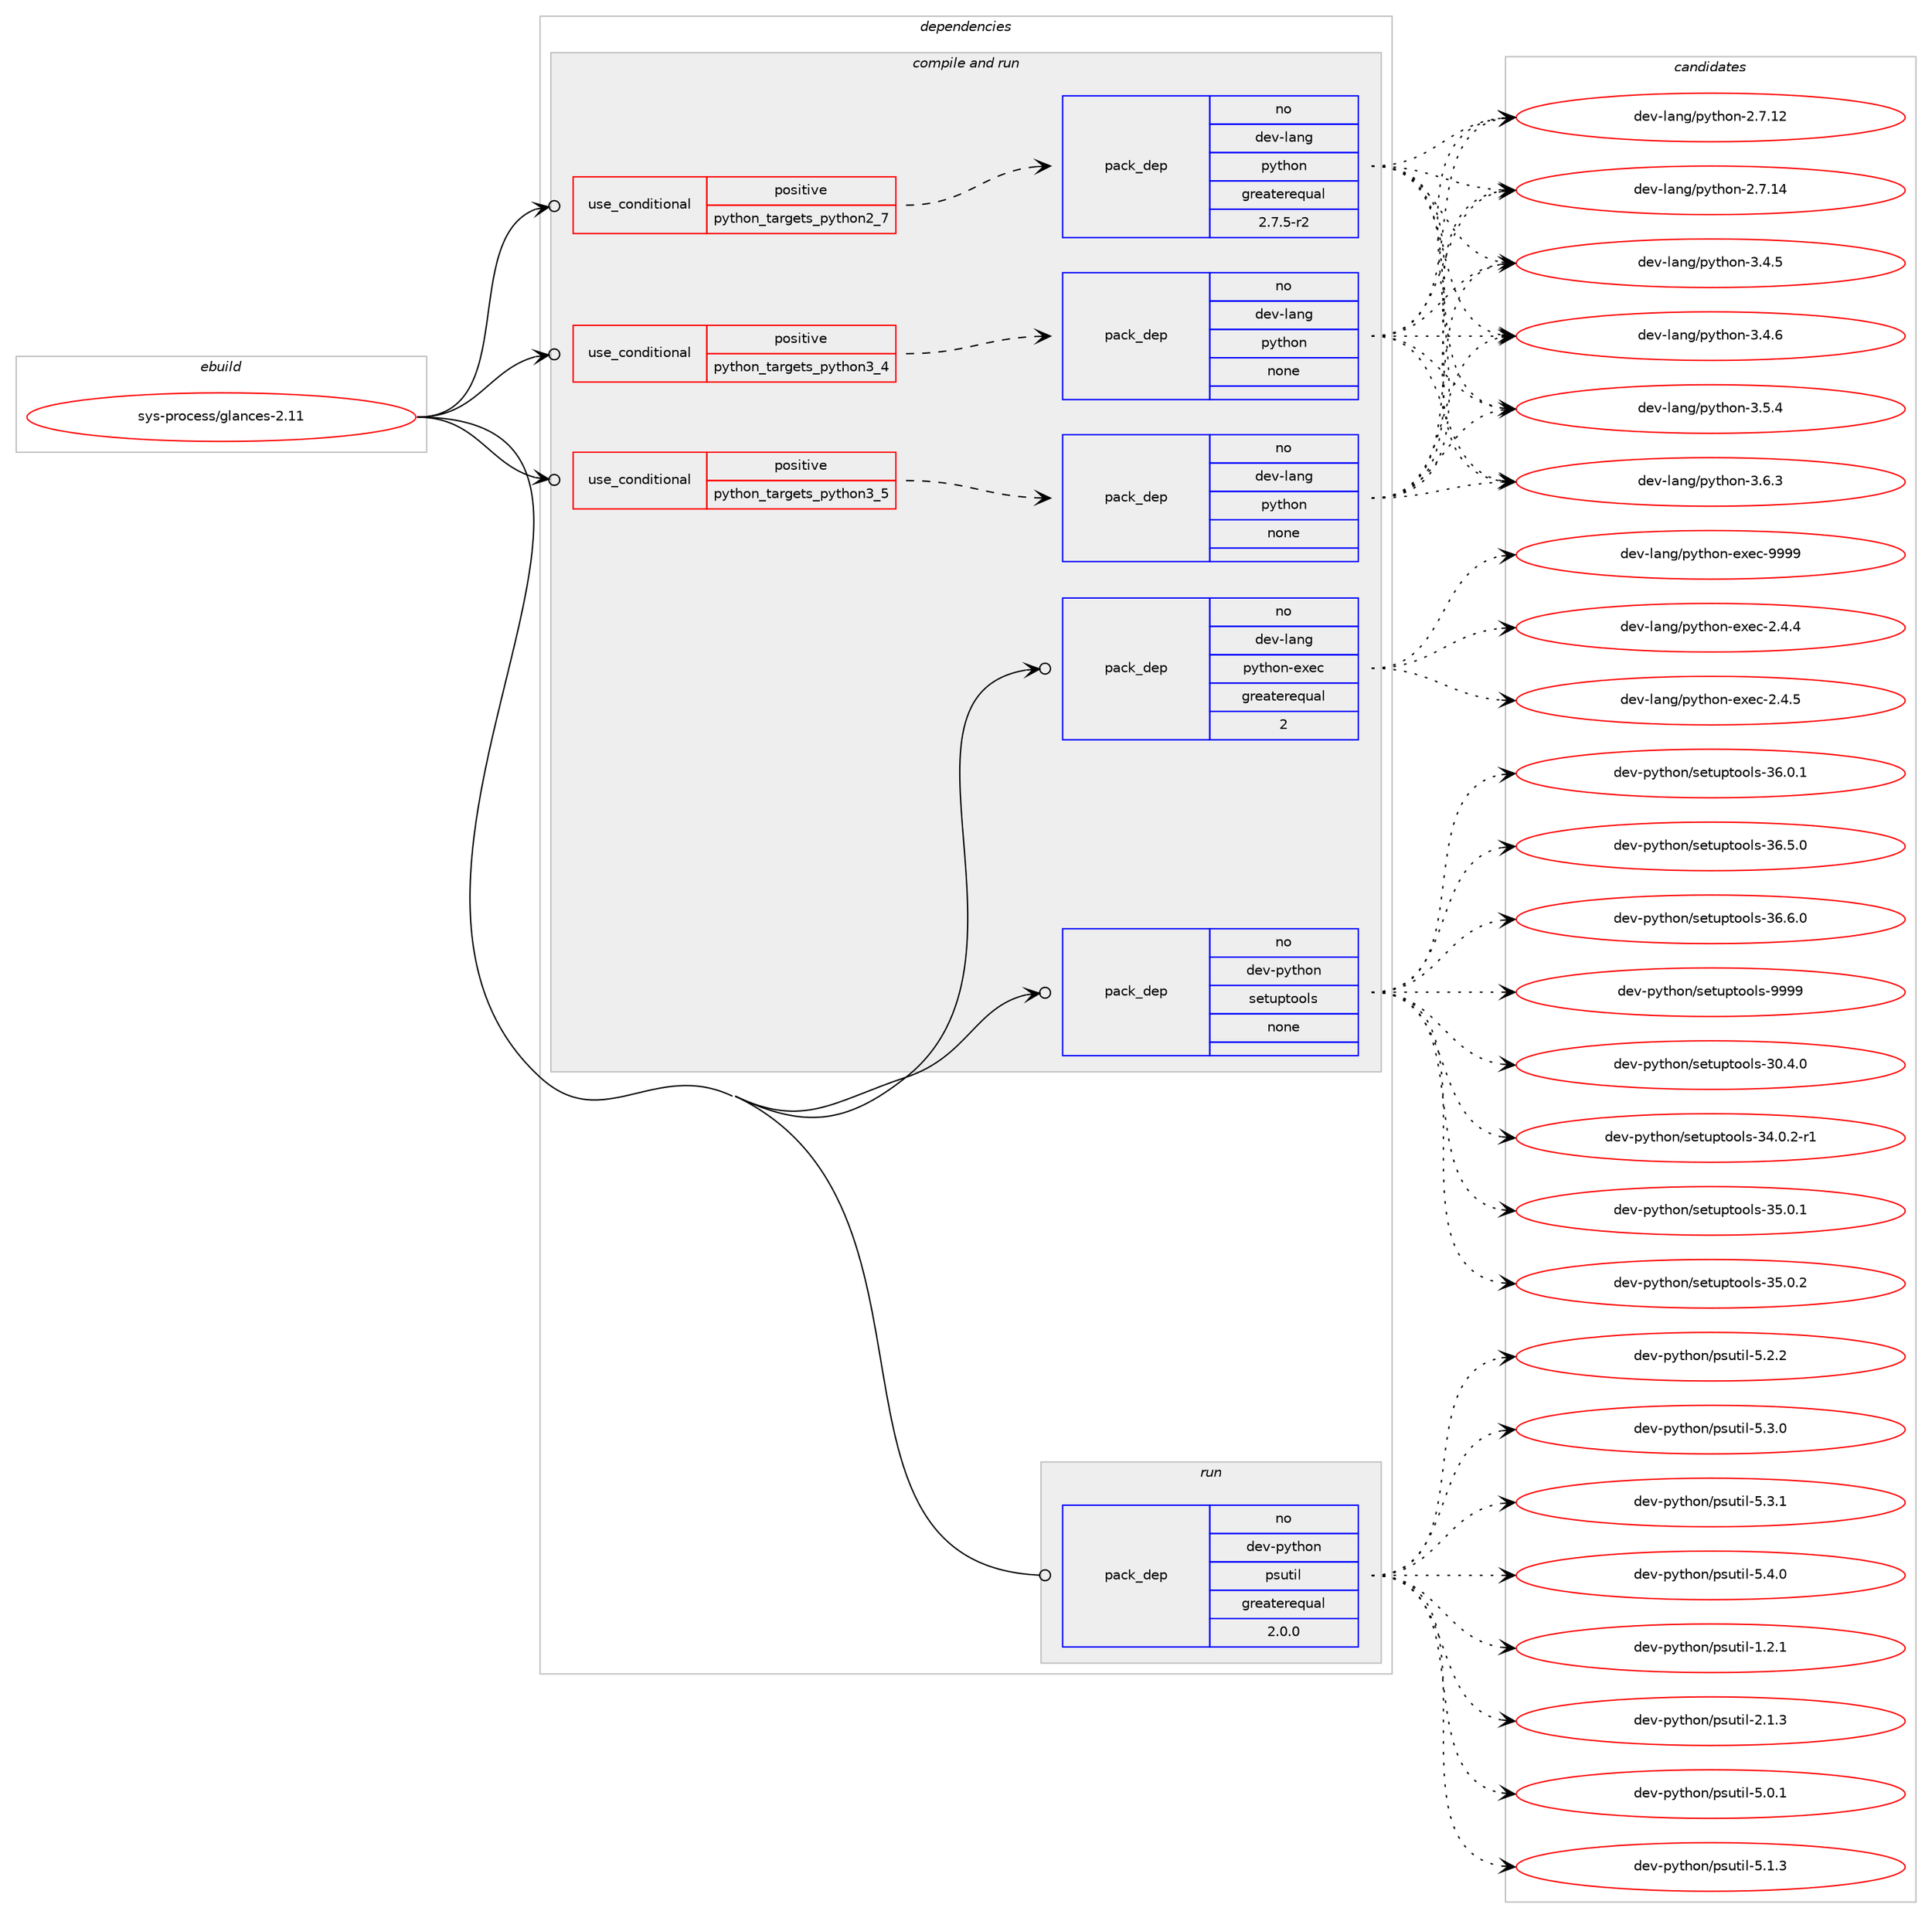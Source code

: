 digraph prolog {

# *************
# Graph options
# *************

newrank=true;
concentrate=true;
compound=true;
graph [rankdir=LR,fontname=Helvetica,fontsize=10,ranksep=1.5];#, ranksep=2.5, nodesep=0.2];
edge  [arrowhead=vee];
node  [fontname=Helvetica,fontsize=10];

# **********
# The ebuild
# **********

subgraph cluster_leftcol {
color=gray;
rank=same;
label=<<i>ebuild</i>>;
id [label="sys-process/glances-2.11", color=red, width=4, href="../sys-process/glances-2.11.svg"];
}

# ****************
# The dependencies
# ****************

subgraph cluster_midcol {
color=gray;
label=<<i>dependencies</i>>;
subgraph cluster_compile {
fillcolor="#eeeeee";
style=filled;
label=<<i>compile</i>>;
}
subgraph cluster_compileandrun {
fillcolor="#eeeeee";
style=filled;
label=<<i>compile and run</i>>;
subgraph cond118758 {
dependency496850 [label=<<TABLE BORDER="0" CELLBORDER="1" CELLSPACING="0" CELLPADDING="4"><TR><TD ROWSPAN="3" CELLPADDING="10">use_conditional</TD></TR><TR><TD>positive</TD></TR><TR><TD>python_targets_python2_7</TD></TR></TABLE>>, shape=none, color=red];
subgraph pack369265 {
dependency496851 [label=<<TABLE BORDER="0" CELLBORDER="1" CELLSPACING="0" CELLPADDING="4" WIDTH="220"><TR><TD ROWSPAN="6" CELLPADDING="30">pack_dep</TD></TR><TR><TD WIDTH="110">no</TD></TR><TR><TD>dev-lang</TD></TR><TR><TD>python</TD></TR><TR><TD>greaterequal</TD></TR><TR><TD>2.7.5-r2</TD></TR></TABLE>>, shape=none, color=blue];
}
dependency496850:e -> dependency496851:w [weight=20,style="dashed",arrowhead="vee"];
}
id:e -> dependency496850:w [weight=20,style="solid",arrowhead="odotvee"];
subgraph cond118759 {
dependency496852 [label=<<TABLE BORDER="0" CELLBORDER="1" CELLSPACING="0" CELLPADDING="4"><TR><TD ROWSPAN="3" CELLPADDING="10">use_conditional</TD></TR><TR><TD>positive</TD></TR><TR><TD>python_targets_python3_4</TD></TR></TABLE>>, shape=none, color=red];
subgraph pack369266 {
dependency496853 [label=<<TABLE BORDER="0" CELLBORDER="1" CELLSPACING="0" CELLPADDING="4" WIDTH="220"><TR><TD ROWSPAN="6" CELLPADDING="30">pack_dep</TD></TR><TR><TD WIDTH="110">no</TD></TR><TR><TD>dev-lang</TD></TR><TR><TD>python</TD></TR><TR><TD>none</TD></TR><TR><TD></TD></TR></TABLE>>, shape=none, color=blue];
}
dependency496852:e -> dependency496853:w [weight=20,style="dashed",arrowhead="vee"];
}
id:e -> dependency496852:w [weight=20,style="solid",arrowhead="odotvee"];
subgraph cond118760 {
dependency496854 [label=<<TABLE BORDER="0" CELLBORDER="1" CELLSPACING="0" CELLPADDING="4"><TR><TD ROWSPAN="3" CELLPADDING="10">use_conditional</TD></TR><TR><TD>positive</TD></TR><TR><TD>python_targets_python3_5</TD></TR></TABLE>>, shape=none, color=red];
subgraph pack369267 {
dependency496855 [label=<<TABLE BORDER="0" CELLBORDER="1" CELLSPACING="0" CELLPADDING="4" WIDTH="220"><TR><TD ROWSPAN="6" CELLPADDING="30">pack_dep</TD></TR><TR><TD WIDTH="110">no</TD></TR><TR><TD>dev-lang</TD></TR><TR><TD>python</TD></TR><TR><TD>none</TD></TR><TR><TD></TD></TR></TABLE>>, shape=none, color=blue];
}
dependency496854:e -> dependency496855:w [weight=20,style="dashed",arrowhead="vee"];
}
id:e -> dependency496854:w [weight=20,style="solid",arrowhead="odotvee"];
subgraph pack369268 {
dependency496856 [label=<<TABLE BORDER="0" CELLBORDER="1" CELLSPACING="0" CELLPADDING="4" WIDTH="220"><TR><TD ROWSPAN="6" CELLPADDING="30">pack_dep</TD></TR><TR><TD WIDTH="110">no</TD></TR><TR><TD>dev-lang</TD></TR><TR><TD>python-exec</TD></TR><TR><TD>greaterequal</TD></TR><TR><TD>2</TD></TR></TABLE>>, shape=none, color=blue];
}
id:e -> dependency496856:w [weight=20,style="solid",arrowhead="odotvee"];
subgraph pack369269 {
dependency496857 [label=<<TABLE BORDER="0" CELLBORDER="1" CELLSPACING="0" CELLPADDING="4" WIDTH="220"><TR><TD ROWSPAN="6" CELLPADDING="30">pack_dep</TD></TR><TR><TD WIDTH="110">no</TD></TR><TR><TD>dev-python</TD></TR><TR><TD>setuptools</TD></TR><TR><TD>none</TD></TR><TR><TD></TD></TR></TABLE>>, shape=none, color=blue];
}
id:e -> dependency496857:w [weight=20,style="solid",arrowhead="odotvee"];
}
subgraph cluster_run {
fillcolor="#eeeeee";
style=filled;
label=<<i>run</i>>;
subgraph pack369270 {
dependency496858 [label=<<TABLE BORDER="0" CELLBORDER="1" CELLSPACING="0" CELLPADDING="4" WIDTH="220"><TR><TD ROWSPAN="6" CELLPADDING="30">pack_dep</TD></TR><TR><TD WIDTH="110">no</TD></TR><TR><TD>dev-python</TD></TR><TR><TD>psutil</TD></TR><TR><TD>greaterequal</TD></TR><TR><TD>2.0.0</TD></TR></TABLE>>, shape=none, color=blue];
}
id:e -> dependency496858:w [weight=20,style="solid",arrowhead="odot"];
}
}

# **************
# The candidates
# **************

subgraph cluster_choices {
rank=same;
color=gray;
label=<<i>candidates</i>>;

subgraph choice369265 {
color=black;
nodesep=1;
choice10010111845108971101034711212111610411111045504655464950 [label="dev-lang/python-2.7.12", color=red, width=4,href="../dev-lang/python-2.7.12.svg"];
choice10010111845108971101034711212111610411111045504655464952 [label="dev-lang/python-2.7.14", color=red, width=4,href="../dev-lang/python-2.7.14.svg"];
choice100101118451089711010347112121116104111110455146524653 [label="dev-lang/python-3.4.5", color=red, width=4,href="../dev-lang/python-3.4.5.svg"];
choice100101118451089711010347112121116104111110455146524654 [label="dev-lang/python-3.4.6", color=red, width=4,href="../dev-lang/python-3.4.6.svg"];
choice100101118451089711010347112121116104111110455146534652 [label="dev-lang/python-3.5.4", color=red, width=4,href="../dev-lang/python-3.5.4.svg"];
choice100101118451089711010347112121116104111110455146544651 [label="dev-lang/python-3.6.3", color=red, width=4,href="../dev-lang/python-3.6.3.svg"];
dependency496851:e -> choice10010111845108971101034711212111610411111045504655464950:w [style=dotted,weight="100"];
dependency496851:e -> choice10010111845108971101034711212111610411111045504655464952:w [style=dotted,weight="100"];
dependency496851:e -> choice100101118451089711010347112121116104111110455146524653:w [style=dotted,weight="100"];
dependency496851:e -> choice100101118451089711010347112121116104111110455146524654:w [style=dotted,weight="100"];
dependency496851:e -> choice100101118451089711010347112121116104111110455146534652:w [style=dotted,weight="100"];
dependency496851:e -> choice100101118451089711010347112121116104111110455146544651:w [style=dotted,weight="100"];
}
subgraph choice369266 {
color=black;
nodesep=1;
choice10010111845108971101034711212111610411111045504655464950 [label="dev-lang/python-2.7.12", color=red, width=4,href="../dev-lang/python-2.7.12.svg"];
choice10010111845108971101034711212111610411111045504655464952 [label="dev-lang/python-2.7.14", color=red, width=4,href="../dev-lang/python-2.7.14.svg"];
choice100101118451089711010347112121116104111110455146524653 [label="dev-lang/python-3.4.5", color=red, width=4,href="../dev-lang/python-3.4.5.svg"];
choice100101118451089711010347112121116104111110455146524654 [label="dev-lang/python-3.4.6", color=red, width=4,href="../dev-lang/python-3.4.6.svg"];
choice100101118451089711010347112121116104111110455146534652 [label="dev-lang/python-3.5.4", color=red, width=4,href="../dev-lang/python-3.5.4.svg"];
choice100101118451089711010347112121116104111110455146544651 [label="dev-lang/python-3.6.3", color=red, width=4,href="../dev-lang/python-3.6.3.svg"];
dependency496853:e -> choice10010111845108971101034711212111610411111045504655464950:w [style=dotted,weight="100"];
dependency496853:e -> choice10010111845108971101034711212111610411111045504655464952:w [style=dotted,weight="100"];
dependency496853:e -> choice100101118451089711010347112121116104111110455146524653:w [style=dotted,weight="100"];
dependency496853:e -> choice100101118451089711010347112121116104111110455146524654:w [style=dotted,weight="100"];
dependency496853:e -> choice100101118451089711010347112121116104111110455146534652:w [style=dotted,weight="100"];
dependency496853:e -> choice100101118451089711010347112121116104111110455146544651:w [style=dotted,weight="100"];
}
subgraph choice369267 {
color=black;
nodesep=1;
choice10010111845108971101034711212111610411111045504655464950 [label="dev-lang/python-2.7.12", color=red, width=4,href="../dev-lang/python-2.7.12.svg"];
choice10010111845108971101034711212111610411111045504655464952 [label="dev-lang/python-2.7.14", color=red, width=4,href="../dev-lang/python-2.7.14.svg"];
choice100101118451089711010347112121116104111110455146524653 [label="dev-lang/python-3.4.5", color=red, width=4,href="../dev-lang/python-3.4.5.svg"];
choice100101118451089711010347112121116104111110455146524654 [label="dev-lang/python-3.4.6", color=red, width=4,href="../dev-lang/python-3.4.6.svg"];
choice100101118451089711010347112121116104111110455146534652 [label="dev-lang/python-3.5.4", color=red, width=4,href="../dev-lang/python-3.5.4.svg"];
choice100101118451089711010347112121116104111110455146544651 [label="dev-lang/python-3.6.3", color=red, width=4,href="../dev-lang/python-3.6.3.svg"];
dependency496855:e -> choice10010111845108971101034711212111610411111045504655464950:w [style=dotted,weight="100"];
dependency496855:e -> choice10010111845108971101034711212111610411111045504655464952:w [style=dotted,weight="100"];
dependency496855:e -> choice100101118451089711010347112121116104111110455146524653:w [style=dotted,weight="100"];
dependency496855:e -> choice100101118451089711010347112121116104111110455146524654:w [style=dotted,weight="100"];
dependency496855:e -> choice100101118451089711010347112121116104111110455146534652:w [style=dotted,weight="100"];
dependency496855:e -> choice100101118451089711010347112121116104111110455146544651:w [style=dotted,weight="100"];
}
subgraph choice369268 {
color=black;
nodesep=1;
choice1001011184510897110103471121211161041111104510112010199455046524652 [label="dev-lang/python-exec-2.4.4", color=red, width=4,href="../dev-lang/python-exec-2.4.4.svg"];
choice1001011184510897110103471121211161041111104510112010199455046524653 [label="dev-lang/python-exec-2.4.5", color=red, width=4,href="../dev-lang/python-exec-2.4.5.svg"];
choice10010111845108971101034711212111610411111045101120101994557575757 [label="dev-lang/python-exec-9999", color=red, width=4,href="../dev-lang/python-exec-9999.svg"];
dependency496856:e -> choice1001011184510897110103471121211161041111104510112010199455046524652:w [style=dotted,weight="100"];
dependency496856:e -> choice1001011184510897110103471121211161041111104510112010199455046524653:w [style=dotted,weight="100"];
dependency496856:e -> choice10010111845108971101034711212111610411111045101120101994557575757:w [style=dotted,weight="100"];
}
subgraph choice369269 {
color=black;
nodesep=1;
choice100101118451121211161041111104711510111611711211611111110811545514846524648 [label="dev-python/setuptools-30.4.0", color=red, width=4,href="../dev-python/setuptools-30.4.0.svg"];
choice1001011184511212111610411111047115101116117112116111111108115455152464846504511449 [label="dev-python/setuptools-34.0.2-r1", color=red, width=4,href="../dev-python/setuptools-34.0.2-r1.svg"];
choice100101118451121211161041111104711510111611711211611111110811545515346484649 [label="dev-python/setuptools-35.0.1", color=red, width=4,href="../dev-python/setuptools-35.0.1.svg"];
choice100101118451121211161041111104711510111611711211611111110811545515346484650 [label="dev-python/setuptools-35.0.2", color=red, width=4,href="../dev-python/setuptools-35.0.2.svg"];
choice100101118451121211161041111104711510111611711211611111110811545515446484649 [label="dev-python/setuptools-36.0.1", color=red, width=4,href="../dev-python/setuptools-36.0.1.svg"];
choice100101118451121211161041111104711510111611711211611111110811545515446534648 [label="dev-python/setuptools-36.5.0", color=red, width=4,href="../dev-python/setuptools-36.5.0.svg"];
choice100101118451121211161041111104711510111611711211611111110811545515446544648 [label="dev-python/setuptools-36.6.0", color=red, width=4,href="../dev-python/setuptools-36.6.0.svg"];
choice10010111845112121116104111110471151011161171121161111111081154557575757 [label="dev-python/setuptools-9999", color=red, width=4,href="../dev-python/setuptools-9999.svg"];
dependency496857:e -> choice100101118451121211161041111104711510111611711211611111110811545514846524648:w [style=dotted,weight="100"];
dependency496857:e -> choice1001011184511212111610411111047115101116117112116111111108115455152464846504511449:w [style=dotted,weight="100"];
dependency496857:e -> choice100101118451121211161041111104711510111611711211611111110811545515346484649:w [style=dotted,weight="100"];
dependency496857:e -> choice100101118451121211161041111104711510111611711211611111110811545515346484650:w [style=dotted,weight="100"];
dependency496857:e -> choice100101118451121211161041111104711510111611711211611111110811545515446484649:w [style=dotted,weight="100"];
dependency496857:e -> choice100101118451121211161041111104711510111611711211611111110811545515446534648:w [style=dotted,weight="100"];
dependency496857:e -> choice100101118451121211161041111104711510111611711211611111110811545515446544648:w [style=dotted,weight="100"];
dependency496857:e -> choice10010111845112121116104111110471151011161171121161111111081154557575757:w [style=dotted,weight="100"];
}
subgraph choice369270 {
color=black;
nodesep=1;
choice1001011184511212111610411111047112115117116105108454946504649 [label="dev-python/psutil-1.2.1", color=red, width=4,href="../dev-python/psutil-1.2.1.svg"];
choice1001011184511212111610411111047112115117116105108455046494651 [label="dev-python/psutil-2.1.3", color=red, width=4,href="../dev-python/psutil-2.1.3.svg"];
choice1001011184511212111610411111047112115117116105108455346484649 [label="dev-python/psutil-5.0.1", color=red, width=4,href="../dev-python/psutil-5.0.1.svg"];
choice1001011184511212111610411111047112115117116105108455346494651 [label="dev-python/psutil-5.1.3", color=red, width=4,href="../dev-python/psutil-5.1.3.svg"];
choice1001011184511212111610411111047112115117116105108455346504650 [label="dev-python/psutil-5.2.2", color=red, width=4,href="../dev-python/psutil-5.2.2.svg"];
choice1001011184511212111610411111047112115117116105108455346514648 [label="dev-python/psutil-5.3.0", color=red, width=4,href="../dev-python/psutil-5.3.0.svg"];
choice1001011184511212111610411111047112115117116105108455346514649 [label="dev-python/psutil-5.3.1", color=red, width=4,href="../dev-python/psutil-5.3.1.svg"];
choice1001011184511212111610411111047112115117116105108455346524648 [label="dev-python/psutil-5.4.0", color=red, width=4,href="../dev-python/psutil-5.4.0.svg"];
dependency496858:e -> choice1001011184511212111610411111047112115117116105108454946504649:w [style=dotted,weight="100"];
dependency496858:e -> choice1001011184511212111610411111047112115117116105108455046494651:w [style=dotted,weight="100"];
dependency496858:e -> choice1001011184511212111610411111047112115117116105108455346484649:w [style=dotted,weight="100"];
dependency496858:e -> choice1001011184511212111610411111047112115117116105108455346494651:w [style=dotted,weight="100"];
dependency496858:e -> choice1001011184511212111610411111047112115117116105108455346504650:w [style=dotted,weight="100"];
dependency496858:e -> choice1001011184511212111610411111047112115117116105108455346514648:w [style=dotted,weight="100"];
dependency496858:e -> choice1001011184511212111610411111047112115117116105108455346514649:w [style=dotted,weight="100"];
dependency496858:e -> choice1001011184511212111610411111047112115117116105108455346524648:w [style=dotted,weight="100"];
}
}

}
